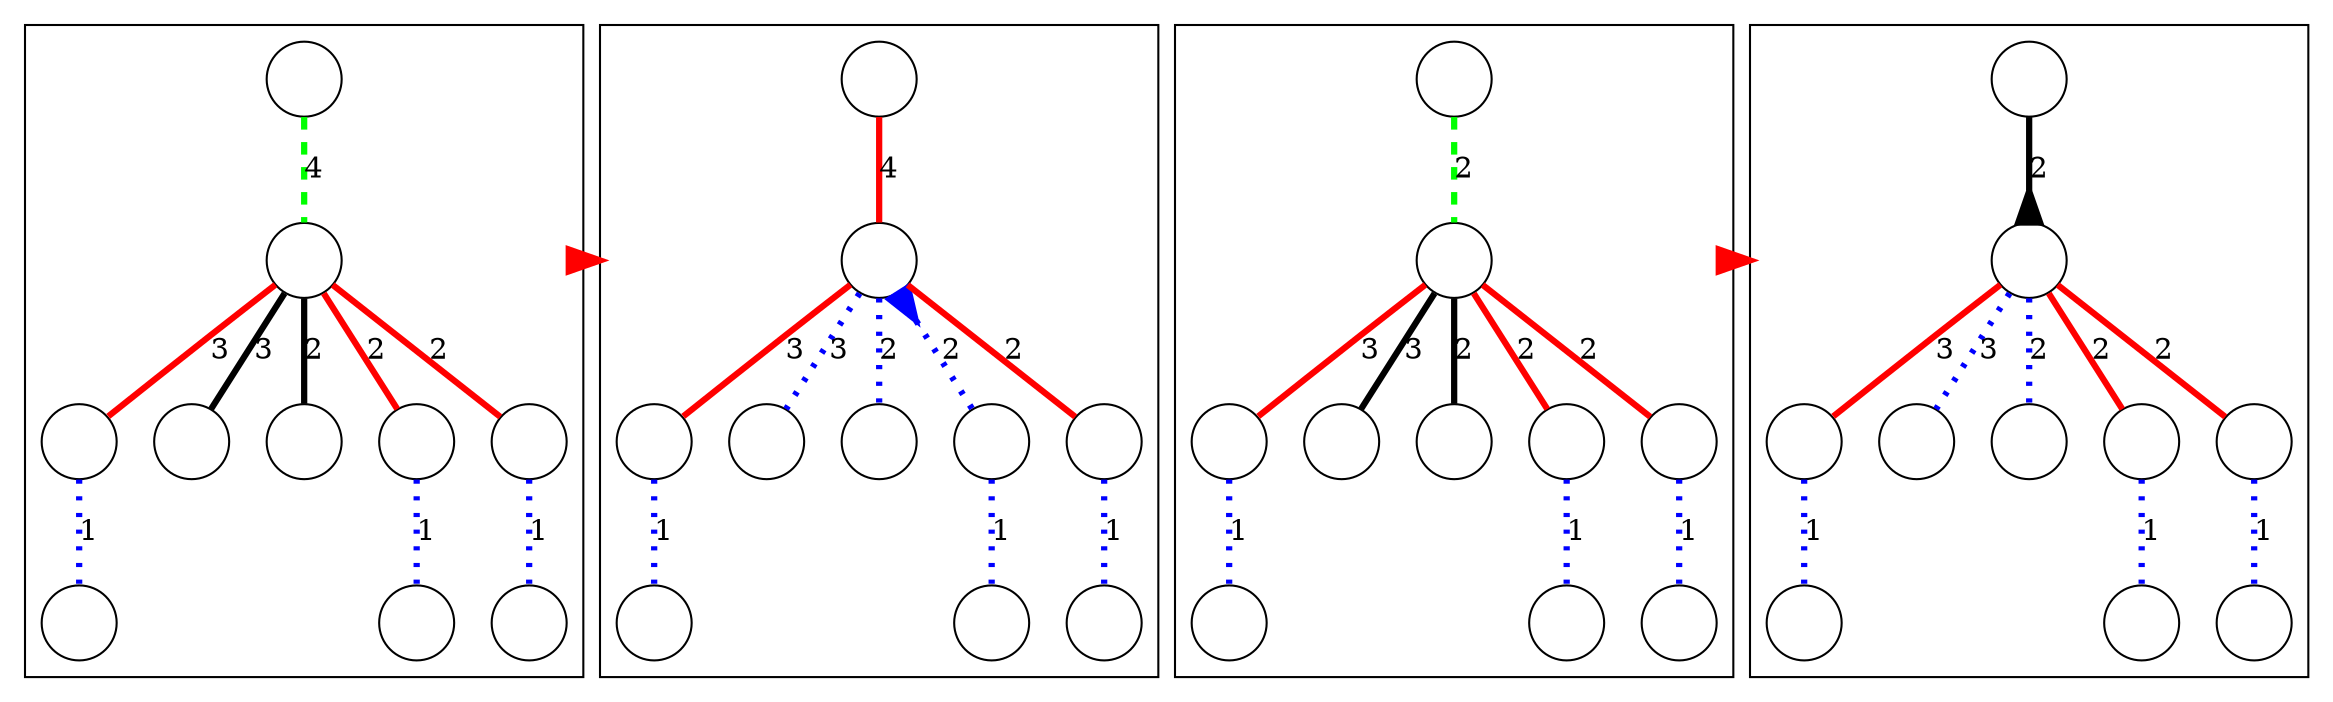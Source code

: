 digraph
{
	compound = true;
	node [shape=circle, label=""];
	edge [dir=both, arrowtail=none, arrowhead=none, penwidth=3, arrowsize=1.5];

	subgraph cluster1before
	{
		n1g -> n1p [label=4, color=green, penwidth=3, style=dashed];
		n1p -> n1c0 [label=3, color=red];
		n1p -> n1c1 [label=3];
		n1p -> n1c2 [label=2];
		n1p -> n1c3 [label=2, color=red];
		n1p -> n1c4 [label=2, color=red];
		n1c0 -> n1d0 [label=1, color=blue, style=dotted];
		n1c3 -> n1d3 [label=1, color=blue, style=dotted];
		n1c4 -> n1d4 [label=1, color=blue, style=dotted];
	}

	subgraph cluster1after
	{
		n1g_ -> n1p_ [label=4, color=red, penwidth=3];
		n1p_ -> n1c0_ [label=3, color=red];
		n1p_ -> n1c1_ [label=3, color=blue, style=dotted];
		n1p_ -> n1c2_ [label=2, color=blue, style=dotted];
		n1p_ -> n1c3_ [label=2, color=blue, arrowtail=inv, style=dotted];
		n1p_ -> n1c4_ [label=2, color=red];
		n1c0_ -> n1d0_ [label=1, color=blue, style=dotted];
		n1c3_ -> n1d3_ [label=1, color=blue, style=dotted];
		n1c4_ -> n1d4_ [label=1, color=blue, style=dotted];
	}

	n1p -> n1p_ [arrowhead=normal, color=red, ltail=cluster1before, lhead=cluster1after, constraint=false];

	subgraph cluster2before
	{
		n2g -> n2p [label=2, color=green, penwidth=3, style=dashed];
		n2p -> n2c0 [label=3, color=red];
		n2p -> n2c1 [label=3];
		n2p -> n2c2 [label=2];
		n2p -> n2c3 [label=2, color=red];
		n2p -> n2c4 [label=2, color=red];
		n2c0 -> n2d0 [label=1, color=blue, style=dotted];
		n2c3 -> n2d3 [label=1, color=blue, style=dotted];
		n2c4 -> n2d4 [label=1, color=blue, style=dotted];
	}

	subgraph cluster2after
	{
		n2g_ -> n2p_ [label=2, penwidth=3, arrowhead=inv];
		n2p_ -> n2c0_ [label=3, color=red];
		n2p_ -> n2c1_ [label=3, color=blue, style=dotted];
		n2p_ -> n2c2_ [label=2, color=blue, style=dotted];
		n2p_ -> n2c3_ [label=2, color=red];
		n2p_ -> n2c4_ [label=2, color=red];
		n2c0_ -> n2d0_ [label=1, color=blue, style=dotted];
		n2c3_ -> n2d3_ [label=1, color=blue, style=dotted];
		n2c4_ -> n2d4_ [label=1, color=blue, style=dotted];
	}

	n2p -> n2p_ [arrowhead=normal, color=red, ltail=cluster2before, lhead=cluster2after, constraint=false];
}
